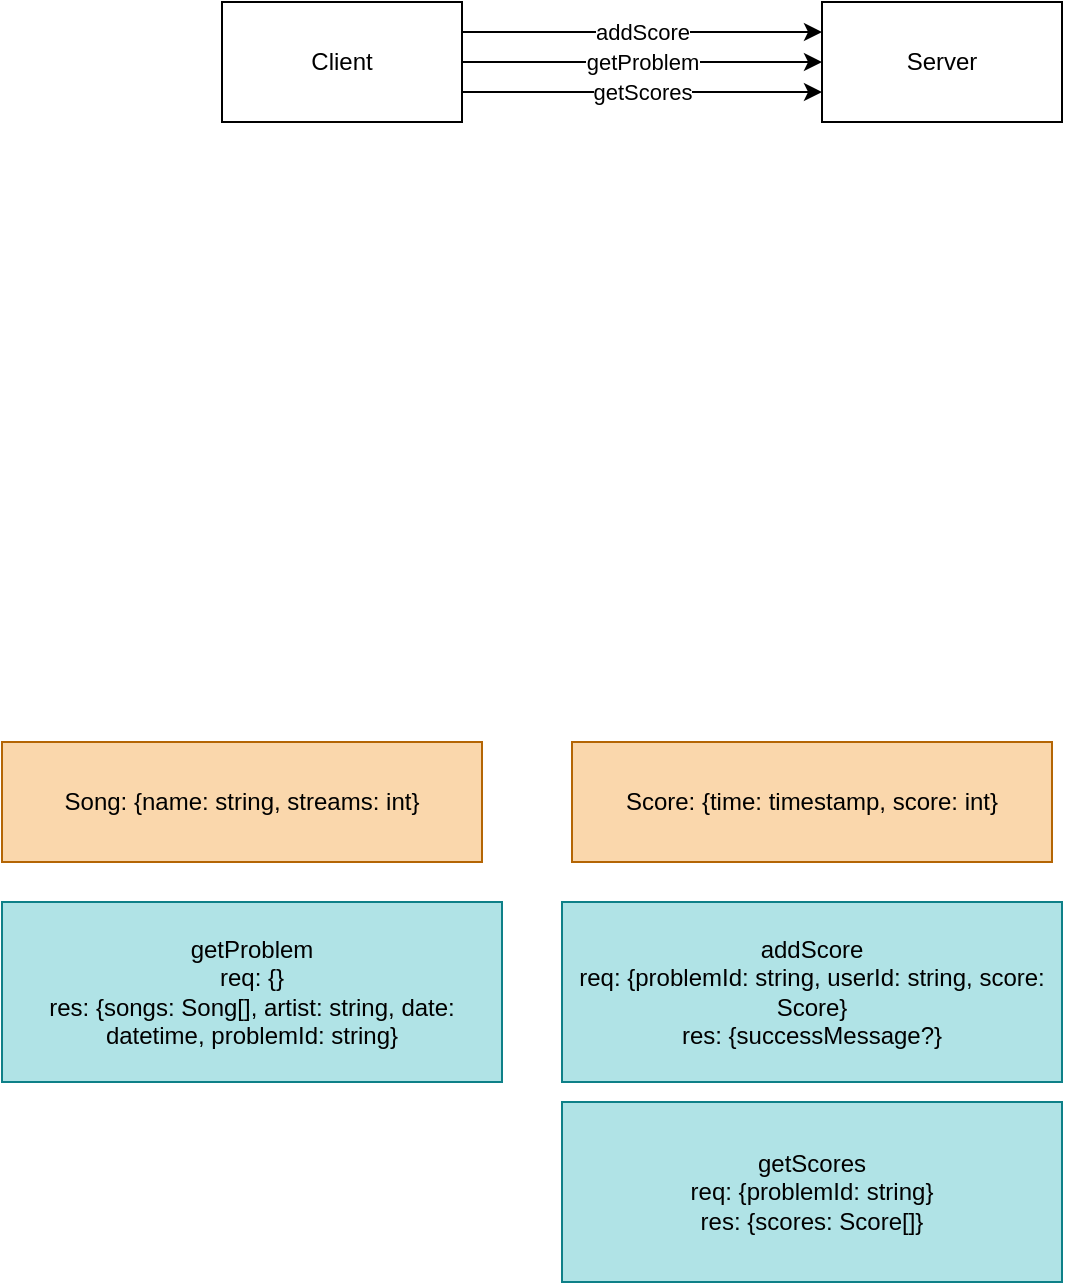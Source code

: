 <mxfile version="24.0.7" type="github">
  <diagram name="Page-1" id="WVBdxznLgrDXkaBeVzah">
    <mxGraphModel dx="1016" dy="622" grid="1" gridSize="10" guides="1" tooltips="1" connect="1" arrows="1" fold="1" page="1" pageScale="1" pageWidth="827" pageHeight="1169" math="0" shadow="0">
      <root>
        <mxCell id="0" />
        <mxCell id="1" parent="0" />
        <mxCell id="5-jude7_2setG_WaVFI_-3" value="getProblem" style="edgeStyle=orthogonalEdgeStyle;rounded=0;orthogonalLoop=1;jettySize=auto;html=1;entryX=0;entryY=0.5;entryDx=0;entryDy=0;" parent="1" source="5-jude7_2setG_WaVFI_-1" target="5-jude7_2setG_WaVFI_-2" edge="1">
          <mxGeometry relative="1" as="geometry" />
        </mxCell>
        <mxCell id="5-jude7_2setG_WaVFI_-7" value="addScore" style="edgeStyle=orthogonalEdgeStyle;rounded=0;orthogonalLoop=1;jettySize=auto;html=1;exitX=1;exitY=0.25;exitDx=0;exitDy=0;entryX=0;entryY=0.25;entryDx=0;entryDy=0;" parent="1" source="5-jude7_2setG_WaVFI_-1" target="5-jude7_2setG_WaVFI_-2" edge="1">
          <mxGeometry relative="1" as="geometry" />
        </mxCell>
        <mxCell id="5-jude7_2setG_WaVFI_-8" value="getScores" style="edgeStyle=orthogonalEdgeStyle;rounded=0;orthogonalLoop=1;jettySize=auto;html=1;exitX=1;exitY=0.75;exitDx=0;exitDy=0;entryX=0;entryY=0.75;entryDx=0;entryDy=0;" parent="1" source="5-jude7_2setG_WaVFI_-1" target="5-jude7_2setG_WaVFI_-2" edge="1">
          <mxGeometry relative="1" as="geometry" />
        </mxCell>
        <mxCell id="5-jude7_2setG_WaVFI_-1" value="Client" style="rounded=0;whiteSpace=wrap;html=1;" parent="1" vertex="1">
          <mxGeometry x="210" y="450" width="120" height="60" as="geometry" />
        </mxCell>
        <mxCell id="5-jude7_2setG_WaVFI_-2" value="Server" style="rounded=0;whiteSpace=wrap;html=1;" parent="1" vertex="1">
          <mxGeometry x="510" y="450" width="120" height="60" as="geometry" />
        </mxCell>
        <mxCell id="5-jude7_2setG_WaVFI_-4" value="getProblem&lt;div&gt;req: {}&lt;/div&gt;&lt;div&gt;res: {songs: Song[], artist: string, date: datetime, problemId: string}&lt;/div&gt;" style="rounded=0;whiteSpace=wrap;html=1;fillColor=#b0e3e6;strokeColor=#0e8088;" parent="1" vertex="1">
          <mxGeometry x="100" y="900" width="250" height="90" as="geometry" />
        </mxCell>
        <mxCell id="5-jude7_2setG_WaVFI_-5" value="Song: {name: string, streams: int}" style="rounded=0;whiteSpace=wrap;html=1;fillColor=#fad7ac;strokeColor=#b46504;" parent="1" vertex="1">
          <mxGeometry x="100" y="820" width="240" height="60" as="geometry" />
        </mxCell>
        <mxCell id="5-jude7_2setG_WaVFI_-9" value="getScores&lt;div&gt;req: {problemId: string}&lt;/div&gt;&lt;div&gt;res: {scores: Score[]}&lt;/div&gt;" style="rounded=0;whiteSpace=wrap;html=1;fillColor=#b0e3e6;strokeColor=#0e8088;" parent="1" vertex="1">
          <mxGeometry x="380" y="1000" width="250" height="90" as="geometry" />
        </mxCell>
        <mxCell id="-ddeN4idqkYiMyMYosSc-1" value="addScore&lt;div&gt;req: {problemId: string, userId: string, score: Score}&lt;/div&gt;&lt;div&gt;res: {successMessage?}&lt;/div&gt;" style="rounded=0;whiteSpace=wrap;html=1;fillColor=#b0e3e6;strokeColor=#0e8088;" vertex="1" parent="1">
          <mxGeometry x="380" y="900" width="250" height="90" as="geometry" />
        </mxCell>
        <mxCell id="-ddeN4idqkYiMyMYosSc-2" value="Score: {time: timestamp, score: int}" style="rounded=0;whiteSpace=wrap;html=1;fillColor=#fad7ac;strokeColor=#b46504;" vertex="1" parent="1">
          <mxGeometry x="385" y="820" width="240" height="60" as="geometry" />
        </mxCell>
      </root>
    </mxGraphModel>
  </diagram>
</mxfile>
